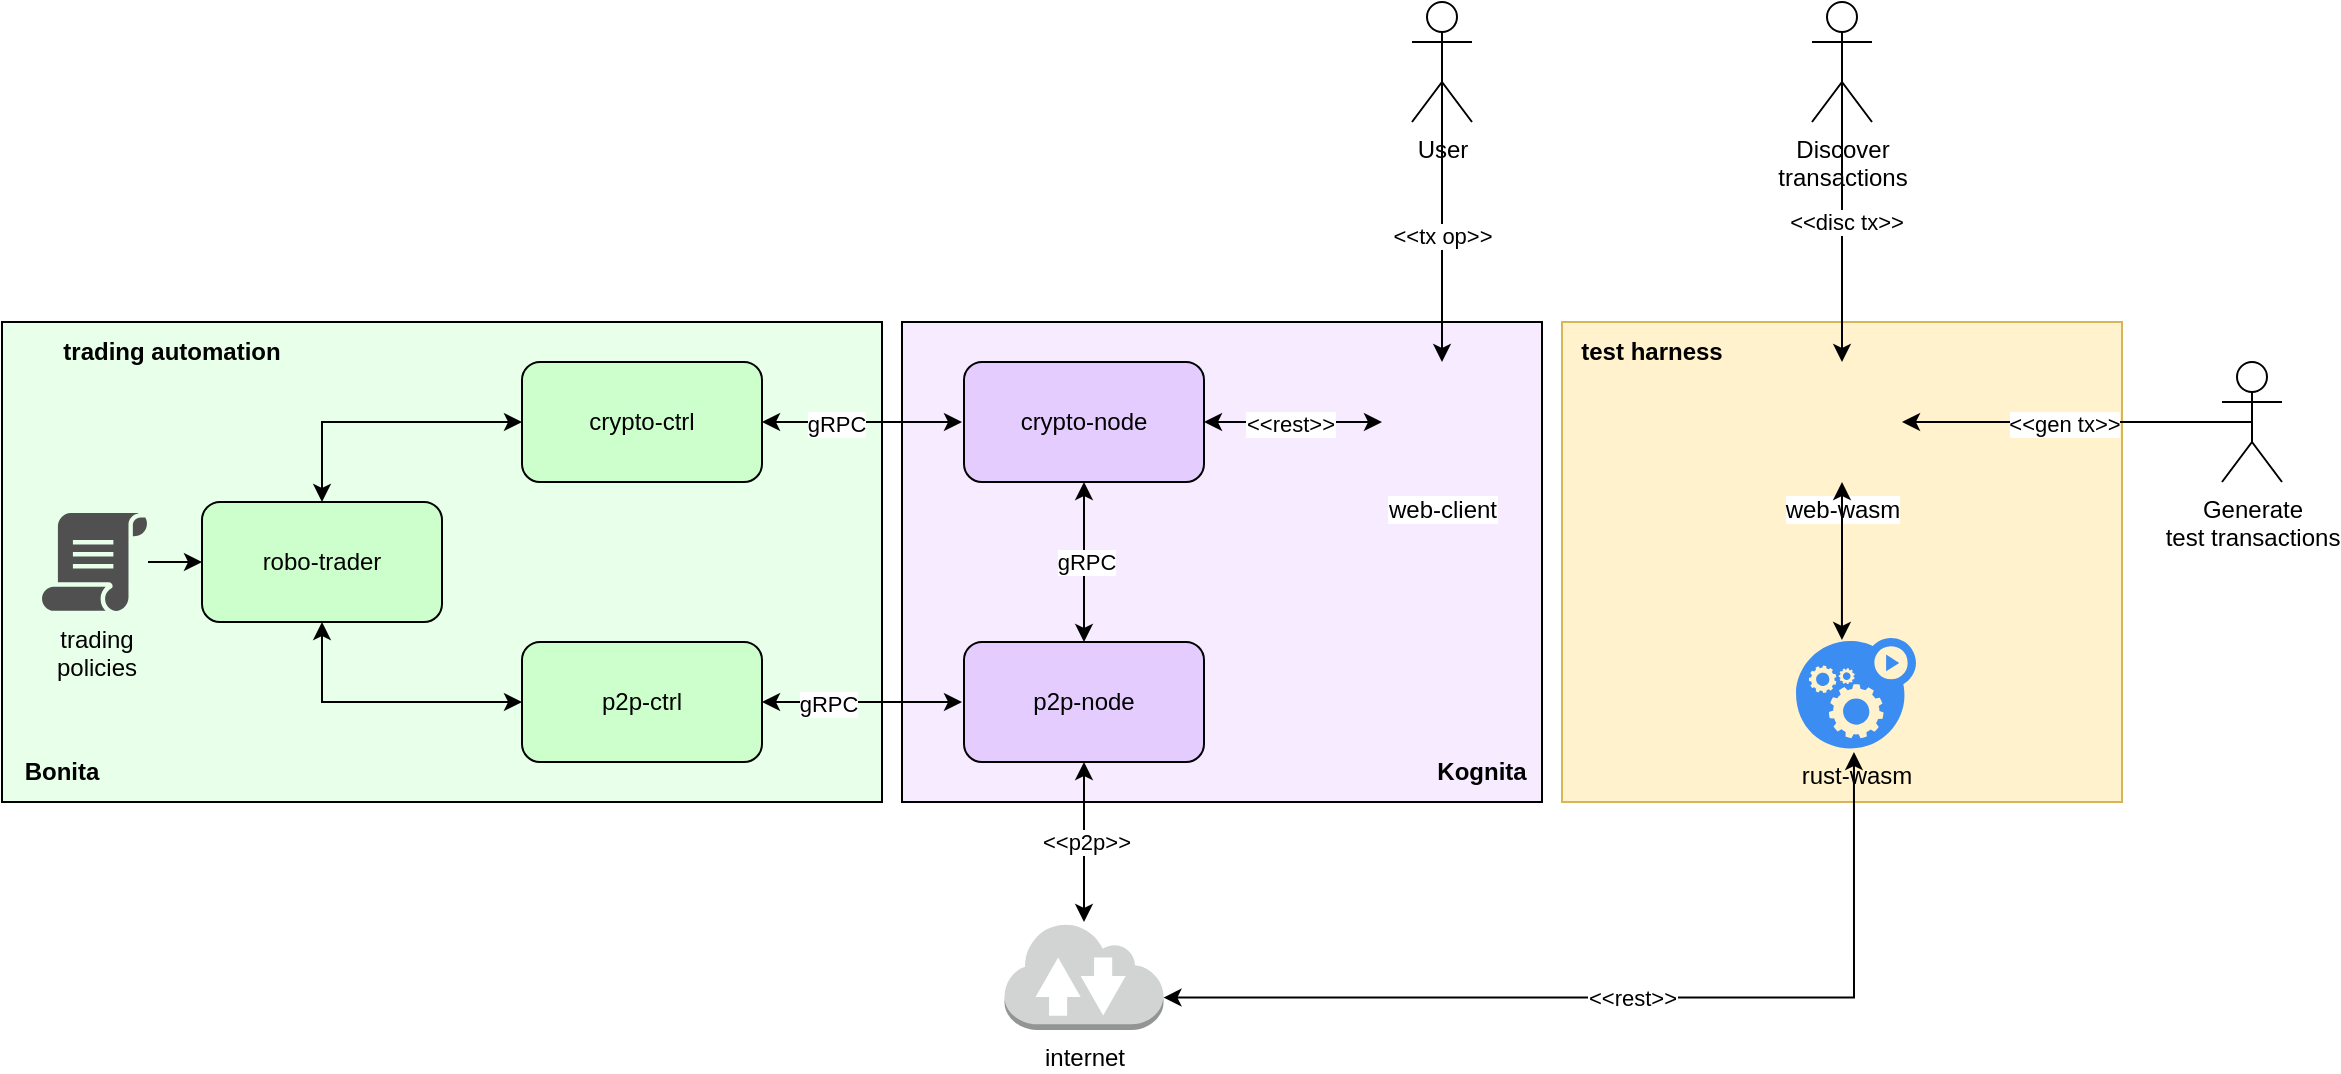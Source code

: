 <mxfile pages="2">
    <diagram name="Architecture" id="we416D_yqi3mpdZeRW4C">
        <mxGraphModel dx="1463" dy="366" grid="1" gridSize="10" guides="1" tooltips="1" connect="1" arrows="1" fold="1" page="1" pageScale="1" pageWidth="827" pageHeight="1169" math="0" shadow="0">
            <root>
                <mxCell id="0"/>
                <mxCell id="1" parent="0"/>
                <mxCell id="_jGsOZxFZmj6J6y8ooqI-25" value="" style="rounded=0;whiteSpace=wrap;html=1;fillColor=#F7EBFF;" parent="1" vertex="1">
                    <mxGeometry x="150" y="160" width="320" height="240" as="geometry"/>
                </mxCell>
                <mxCell id="_jGsOZxFZmj6J6y8ooqI-13" value="" style="rounded=0;whiteSpace=wrap;html=1;fillColor=#E8FFE9;" parent="1" vertex="1">
                    <mxGeometry x="-300" y="160" width="440" height="240" as="geometry"/>
                </mxCell>
                <mxCell id="_jGsOZxFZmj6J6y8ooqI-1" value="p2p-node" style="rounded=1;whiteSpace=wrap;html=1;fillColor=#E5CCFF;" parent="1" vertex="1">
                    <mxGeometry x="181" y="320" width="120" height="60" as="geometry"/>
                </mxCell>
                <mxCell id="_jGsOZxFZmj6J6y8ooqI-2" value="crypto-node" style="rounded=1;whiteSpace=wrap;html=1;fillColor=#E5CCFF;" parent="1" vertex="1">
                    <mxGeometry x="181" y="180" width="120" height="60" as="geometry"/>
                </mxCell>
                <mxCell id="_jGsOZxFZmj6J6y8ooqI-3" value="web-client" style="shape=image;html=1;verticalAlign=top;verticalLabelPosition=bottom;labelBackgroundColor=#ffffff;imageAspect=0;aspect=fixed;image=https://cdn1.iconfinder.com/data/icons/ionicons-fill-vol-2/512/logo-firefox-128.png" parent="1" vertex="1">
                    <mxGeometry x="390" y="180" width="60" height="60" as="geometry"/>
                </mxCell>
                <mxCell id="_jGsOZxFZmj6J6y8ooqI-4" value="internet" style="outlineConnect=0;dashed=0;verticalLabelPosition=bottom;verticalAlign=top;align=center;html=1;shape=mxgraph.aws3.internet_2;fillColor=#D2D3D3;gradientColor=none;" parent="1" vertex="1">
                    <mxGeometry x="201.25" y="460" width="79.5" height="54" as="geometry"/>
                </mxCell>
                <mxCell id="_jGsOZxFZmj6J6y8ooqI-5" value="" style="endArrow=classic;startArrow=classic;html=1;rounded=0;exitX=0.5;exitY=0;exitDx=0;exitDy=0;entryX=0.5;entryY=1;entryDx=0;entryDy=0;" parent="1" source="_jGsOZxFZmj6J6y8ooqI-1" target="_jGsOZxFZmj6J6y8ooqI-2" edge="1">
                    <mxGeometry width="50" height="50" relative="1" as="geometry">
                        <mxPoint x="210" y="310" as="sourcePoint"/>
                        <mxPoint x="260" y="260" as="targetPoint"/>
                    </mxGeometry>
                </mxCell>
                <mxCell id="_jGsOZxFZmj6J6y8ooqI-20" value="gRPC" style="edgeLabel;html=1;align=center;verticalAlign=middle;resizable=0;points=[];" parent="_jGsOZxFZmj6J6y8ooqI-5" vertex="1" connectable="0">
                    <mxGeometry y="-1" relative="1" as="geometry">
                        <mxPoint as="offset"/>
                    </mxGeometry>
                </mxCell>
                <mxCell id="_jGsOZxFZmj6J6y8ooqI-6" value="" style="endArrow=classic;startArrow=classic;html=1;rounded=0;exitX=1;exitY=0.5;exitDx=0;exitDy=0;entryX=0;entryY=0.5;entryDx=0;entryDy=0;" parent="1" source="_jGsOZxFZmj6J6y8ooqI-2" target="_jGsOZxFZmj6J6y8ooqI-3" edge="1">
                    <mxGeometry width="50" height="50" relative="1" as="geometry">
                        <mxPoint x="320" y="160" as="sourcePoint"/>
                        <mxPoint x="370" y="110" as="targetPoint"/>
                    </mxGeometry>
                </mxCell>
                <mxCell id="_jGsOZxFZmj6J6y8ooqI-21" value="&amp;lt;&amp;lt;rest&amp;gt;&amp;gt;" style="edgeLabel;html=1;align=center;verticalAlign=middle;resizable=0;points=[];" parent="_jGsOZxFZmj6J6y8ooqI-6" vertex="1" connectable="0">
                    <mxGeometry x="-0.034" y="-1" relative="1" as="geometry">
                        <mxPoint as="offset"/>
                    </mxGeometry>
                </mxCell>
                <mxCell id="_jGsOZxFZmj6J6y8ooqI-7" value="" style="endArrow=classic;startArrow=classic;html=1;rounded=0;entryX=0.5;entryY=1;entryDx=0;entryDy=0;" parent="1" source="_jGsOZxFZmj6J6y8ooqI-4" target="_jGsOZxFZmj6J6y8ooqI-1" edge="1">
                    <mxGeometry width="50" height="50" relative="1" as="geometry">
                        <mxPoint x="260" y="460" as="sourcePoint"/>
                        <mxPoint x="310" y="410" as="targetPoint"/>
                    </mxGeometry>
                </mxCell>
                <mxCell id="_jGsOZxFZmj6J6y8ooqI-24" value="&amp;lt;&amp;lt;p2p&amp;gt;&amp;gt;" style="edgeLabel;html=1;align=center;verticalAlign=middle;resizable=0;points=[];" parent="_jGsOZxFZmj6J6y8ooqI-7" vertex="1" connectable="0">
                    <mxGeometry y="-1" relative="1" as="geometry">
                        <mxPoint as="offset"/>
                    </mxGeometry>
                </mxCell>
                <mxCell id="_jGsOZxFZmj6J6y8ooqI-8" value="p2p-ctrl" style="rounded=1;whiteSpace=wrap;html=1;fillColor=#CCFFCC;" parent="1" vertex="1">
                    <mxGeometry x="-40" y="320" width="120" height="60" as="geometry"/>
                </mxCell>
                <mxCell id="_jGsOZxFZmj6J6y8ooqI-9" value="" style="endArrow=classic;startArrow=classic;html=1;rounded=0;exitX=1;exitY=0.5;exitDx=0;exitDy=0;" parent="1" source="_jGsOZxFZmj6J6y8ooqI-8" edge="1">
                    <mxGeometry width="50" height="50" relative="1" as="geometry">
                        <mxPoint x="100" y="340" as="sourcePoint"/>
                        <mxPoint x="180" y="350" as="targetPoint"/>
                    </mxGeometry>
                </mxCell>
                <mxCell id="_jGsOZxFZmj6J6y8ooqI-23" value="gRPC" style="edgeLabel;html=1;align=center;verticalAlign=middle;resizable=0;points=[];" parent="_jGsOZxFZmj6J6y8ooqI-9" vertex="1" connectable="0">
                    <mxGeometry x="-0.34" y="-1" relative="1" as="geometry">
                        <mxPoint as="offset"/>
                    </mxGeometry>
                </mxCell>
                <mxCell id="_jGsOZxFZmj6J6y8ooqI-10" value="crypto-ctrl" style="rounded=1;whiteSpace=wrap;html=1;fillColor=#CCFFCC;" parent="1" vertex="1">
                    <mxGeometry x="-40" y="180" width="120" height="60" as="geometry"/>
                </mxCell>
                <mxCell id="_jGsOZxFZmj6J6y8ooqI-11" value="" style="endArrow=classic;startArrow=classic;html=1;rounded=0;exitX=1;exitY=0.5;exitDx=0;exitDy=0;" parent="1" source="_jGsOZxFZmj6J6y8ooqI-10" edge="1">
                    <mxGeometry width="50" height="50" relative="1" as="geometry">
                        <mxPoint x="140" y="160" as="sourcePoint"/>
                        <mxPoint x="180" y="210" as="targetPoint"/>
                    </mxGeometry>
                </mxCell>
                <mxCell id="_jGsOZxFZmj6J6y8ooqI-22" value="gRPC" style="edgeLabel;html=1;align=center;verticalAlign=middle;resizable=0;points=[];" parent="_jGsOZxFZmj6J6y8ooqI-11" vertex="1" connectable="0">
                    <mxGeometry x="-0.26" y="-1" relative="1" as="geometry">
                        <mxPoint as="offset"/>
                    </mxGeometry>
                </mxCell>
                <mxCell id="_jGsOZxFZmj6J6y8ooqI-12" value="robo-trader" style="rounded=1;whiteSpace=wrap;html=1;fillColor=#CCFFCC;" parent="1" vertex="1">
                    <mxGeometry x="-200" y="250" width="120" height="60" as="geometry"/>
                </mxCell>
                <mxCell id="_jGsOZxFZmj6J6y8ooqI-14" value="" style="endArrow=classic;startArrow=classic;html=1;rounded=0;exitX=0;exitY=0.5;exitDx=0;exitDy=0;entryX=0.5;entryY=0;entryDx=0;entryDy=0;edgeStyle=orthogonalEdgeStyle;" parent="1" source="_jGsOZxFZmj6J6y8ooqI-10" target="_jGsOZxFZmj6J6y8ooqI-12" edge="1">
                    <mxGeometry width="50" height="50" relative="1" as="geometry">
                        <mxPoint x="-160" y="230" as="sourcePoint"/>
                        <mxPoint x="-110" y="180" as="targetPoint"/>
                    </mxGeometry>
                </mxCell>
                <mxCell id="_jGsOZxFZmj6J6y8ooqI-15" value="" style="endArrow=classic;startArrow=classic;html=1;rounded=0;entryX=0;entryY=0.5;entryDx=0;entryDy=0;exitX=0.5;exitY=1;exitDx=0;exitDy=0;edgeStyle=orthogonalEdgeStyle;" parent="1" source="_jGsOZxFZmj6J6y8ooqI-12" target="_jGsOZxFZmj6J6y8ooqI-8" edge="1">
                    <mxGeometry width="50" height="50" relative="1" as="geometry">
                        <mxPoint x="-160" y="380" as="sourcePoint"/>
                        <mxPoint x="-110" y="330" as="targetPoint"/>
                    </mxGeometry>
                </mxCell>
                <mxCell id="_jGsOZxFZmj6J6y8ooqI-16" value="trading&lt;br&gt;policies" style="sketch=0;pointerEvents=1;shadow=0;dashed=0;html=1;strokeColor=none;fillColor=#505050;labelPosition=center;verticalLabelPosition=bottom;verticalAlign=top;outlineConnect=0;align=center;shape=mxgraph.office.concepts.script;" parent="1" vertex="1">
                    <mxGeometry x="-280" y="255.5" width="53" height="49" as="geometry"/>
                </mxCell>
                <mxCell id="_jGsOZxFZmj6J6y8ooqI-17" value="" style="endArrow=classic;html=1;rounded=0;entryX=0;entryY=0.5;entryDx=0;entryDy=0;" parent="1" source="_jGsOZxFZmj6J6y8ooqI-16" target="_jGsOZxFZmj6J6y8ooqI-12" edge="1">
                    <mxGeometry width="50" height="50" relative="1" as="geometry">
                        <mxPoint x="-260" y="290" as="sourcePoint"/>
                        <mxPoint x="-210" y="240" as="targetPoint"/>
                    </mxGeometry>
                </mxCell>
                <mxCell id="_jGsOZxFZmj6J6y8ooqI-18" value="&lt;b&gt;trading automation&lt;/b&gt;" style="text;html=1;strokeColor=none;fillColor=none;align=center;verticalAlign=middle;whiteSpace=wrap;rounded=0;" parent="1" vertex="1">
                    <mxGeometry x="-300" y="160" width="170" height="30" as="geometry"/>
                </mxCell>
                <mxCell id="_jGsOZxFZmj6J6y8ooqI-26" value="&lt;b&gt;Kognita&lt;/b&gt;" style="text;html=1;strokeColor=none;fillColor=none;align=center;verticalAlign=middle;whiteSpace=wrap;rounded=0;" parent="1" vertex="1">
                    <mxGeometry x="410" y="370" width="60" height="30" as="geometry"/>
                </mxCell>
                <mxCell id="_jGsOZxFZmj6J6y8ooqI-27" value="&lt;b&gt;Bonita&lt;/b&gt;" style="text;html=1;strokeColor=none;fillColor=none;align=center;verticalAlign=middle;whiteSpace=wrap;rounded=0;" parent="1" vertex="1">
                    <mxGeometry x="-300" y="370" width="60" height="30" as="geometry"/>
                </mxCell>
                <mxCell id="k2nenvRmkDnW_HlU0SD9-1" value="" style="rounded=0;whiteSpace=wrap;html=1;fillColor=#fff2cc;strokeColor=#d6b656;" parent="1" vertex="1">
                    <mxGeometry x="480" y="160" width="280" height="240" as="geometry"/>
                </mxCell>
                <mxCell id="k2nenvRmkDnW_HlU0SD9-2" value="web-wasm" style="shape=image;html=1;verticalAlign=top;verticalLabelPosition=bottom;labelBackgroundColor=#ffffff;imageAspect=0;aspect=fixed;image=https://cdn1.iconfinder.com/data/icons/ionicons-fill-vol-2/512/logo-firefox-128.png" parent="1" vertex="1">
                    <mxGeometry x="590" y="180" width="60" height="60" as="geometry"/>
                </mxCell>
                <mxCell id="k2nenvRmkDnW_HlU0SD9-3" value="rust-wasm" style="sketch=0;html=1;aspect=fixed;strokeColor=none;shadow=0;fillColor=#3B8DF1;verticalAlign=top;labelPosition=center;verticalLabelPosition=bottom;shape=mxgraph.gcp2.gear_load" parent="1" vertex="1">
                    <mxGeometry x="597" y="318" width="60" height="55.2" as="geometry"/>
                </mxCell>
                <mxCell id="k2nenvRmkDnW_HlU0SD9-5" value="" style="endArrow=classic;startArrow=classic;html=1;rounded=0;exitX=0.383;exitY=0.018;exitDx=0;exitDy=0;exitPerimeter=0;entryX=0.5;entryY=1;entryDx=0;entryDy=0;" parent="1" source="k2nenvRmkDnW_HlU0SD9-3" target="k2nenvRmkDnW_HlU0SD9-2" edge="1">
                    <mxGeometry width="50" height="50" relative="1" as="geometry">
                        <mxPoint x="650" y="260" as="sourcePoint"/>
                        <mxPoint x="700" y="210" as="targetPoint"/>
                    </mxGeometry>
                </mxCell>
                <mxCell id="k2nenvRmkDnW_HlU0SD9-7" value="&lt;b&gt;test harness&lt;/b&gt;" style="text;html=1;strokeColor=none;fillColor=none;align=center;verticalAlign=middle;whiteSpace=wrap;rounded=0;" parent="1" vertex="1">
                    <mxGeometry x="480" y="160" width="90" height="30" as="geometry"/>
                </mxCell>
                <mxCell id="k2nenvRmkDnW_HlU0SD9-8" value="Generate&lt;br&gt;test transactions" style="shape=umlActor;verticalLabelPosition=bottom;verticalAlign=top;html=1;outlineConnect=0;" parent="1" vertex="1">
                    <mxGeometry x="810" y="180" width="30" height="60" as="geometry"/>
                </mxCell>
                <mxCell id="k2nenvRmkDnW_HlU0SD9-9" value="" style="endArrow=classic;html=1;rounded=0;exitX=0.5;exitY=0.5;exitDx=0;exitDy=0;exitPerimeter=0;" parent="1" source="k2nenvRmkDnW_HlU0SD9-8" target="k2nenvRmkDnW_HlU0SD9-2" edge="1">
                    <mxGeometry width="50" height="50" relative="1" as="geometry">
                        <mxPoint x="760" y="140" as="sourcePoint"/>
                        <mxPoint x="810" y="90" as="targetPoint"/>
                    </mxGeometry>
                </mxCell>
                <mxCell id="k2nenvRmkDnW_HlU0SD9-10" value="&amp;lt;&amp;lt;gen tx&amp;gt;&amp;gt;" style="edgeLabel;html=1;align=center;verticalAlign=middle;resizable=0;points=[];" parent="k2nenvRmkDnW_HlU0SD9-9" vertex="1" connectable="0">
                    <mxGeometry x="0.074" y="1" relative="1" as="geometry">
                        <mxPoint as="offset"/>
                    </mxGeometry>
                </mxCell>
                <mxCell id="k2nenvRmkDnW_HlU0SD9-11" value="&amp;lt;&amp;lt;rest&amp;gt;&amp;gt;" style="endArrow=classic;startArrow=classic;html=1;rounded=0;entryX=0.483;entryY=1.033;entryDx=0;entryDy=0;entryPerimeter=0;exitX=1;exitY=0.7;exitDx=0;exitDy=0;exitPerimeter=0;edgeStyle=orthogonalEdgeStyle;" parent="1" source="_jGsOZxFZmj6J6y8ooqI-4" target="k2nenvRmkDnW_HlU0SD9-3" edge="1">
                    <mxGeometry width="50" height="50" relative="1" as="geometry">
                        <mxPoint x="560" y="520" as="sourcePoint"/>
                        <mxPoint x="610" y="470" as="targetPoint"/>
                    </mxGeometry>
                </mxCell>
                <mxCell id="k2nenvRmkDnW_HlU0SD9-12" value="Discover&lt;br&gt;transactions" style="shape=umlActor;verticalLabelPosition=bottom;verticalAlign=top;html=1;outlineConnect=0;" parent="1" vertex="1">
                    <mxGeometry x="605" width="30" height="60" as="geometry"/>
                </mxCell>
                <mxCell id="k2nenvRmkDnW_HlU0SD9-14" value="" style="endArrow=classic;html=1;rounded=0;exitX=0.5;exitY=0.5;exitDx=0;exitDy=0;exitPerimeter=0;entryX=0.5;entryY=0;entryDx=0;entryDy=0;" parent="1" source="k2nenvRmkDnW_HlU0SD9-12" target="k2nenvRmkDnW_HlU0SD9-2" edge="1">
                    <mxGeometry width="50" height="50" relative="1" as="geometry">
                        <mxPoint x="670" y="90" as="sourcePoint"/>
                        <mxPoint x="720" y="40" as="targetPoint"/>
                    </mxGeometry>
                </mxCell>
                <mxCell id="k2nenvRmkDnW_HlU0SD9-15" value="&amp;lt;&amp;lt;disc tx&amp;gt;&amp;gt;" style="edgeLabel;html=1;align=center;verticalAlign=middle;resizable=0;points=[];" parent="k2nenvRmkDnW_HlU0SD9-14" vertex="1" connectable="0">
                    <mxGeometry x="0.067" y="2" relative="1" as="geometry">
                        <mxPoint as="offset"/>
                    </mxGeometry>
                </mxCell>
                <mxCell id="k2nenvRmkDnW_HlU0SD9-17" value="User" style="shape=umlActor;verticalLabelPosition=bottom;verticalAlign=top;html=1;outlineConnect=0;" parent="1" vertex="1">
                    <mxGeometry x="405" width="30" height="60" as="geometry"/>
                </mxCell>
                <mxCell id="k2nenvRmkDnW_HlU0SD9-18" value="" style="endArrow=classic;html=1;rounded=0;exitX=0.5;exitY=0.5;exitDx=0;exitDy=0;exitPerimeter=0;entryX=0.5;entryY=0;entryDx=0;entryDy=0;" parent="1" source="k2nenvRmkDnW_HlU0SD9-17" target="_jGsOZxFZmj6J6y8ooqI-3" edge="1">
                    <mxGeometry width="50" height="50" relative="1" as="geometry">
                        <mxPoint x="300" y="70" as="sourcePoint"/>
                        <mxPoint x="350" y="20" as="targetPoint"/>
                    </mxGeometry>
                </mxCell>
                <mxCell id="k2nenvRmkDnW_HlU0SD9-19" value="&amp;lt;&amp;lt;tx op&amp;gt;&amp;gt;" style="edgeLabel;html=1;align=center;verticalAlign=middle;resizable=0;points=[];" parent="k2nenvRmkDnW_HlU0SD9-18" vertex="1" connectable="0">
                    <mxGeometry x="0.16" relative="1" as="geometry">
                        <mxPoint as="offset"/>
                    </mxGeometry>
                </mxCell>
            </root>
        </mxGraphModel>
    </diagram>
    <diagram id="tTs1tlkD7NMXMBrcVH-R" name="TxGen UI Mock">
        <mxGraphModel dx="1242" dy="2000" grid="1" gridSize="10" guides="1" tooltips="1" connect="1" arrows="1" fold="1" page="1" pageScale="1" pageWidth="827" pageHeight="1169" math="0" shadow="0">
            <root>
                <mxCell id="0"/>
                <mxCell id="1" parent="0"/>
                <mxCell id="WOrI5qkrQEj9EFeGQhj5-34" value="" style="rounded=0;whiteSpace=wrap;html=1;" vertex="1" parent="1">
                    <mxGeometry x="220" y="400" width="440" height="70" as="geometry"/>
                </mxCell>
                <mxCell id="WOrI5qkrQEj9EFeGQhj5-1" value="" style="strokeWidth=1;shadow=0;dashed=0;align=center;html=1;shape=mxgraph.mockup.containers.marginRect2;rectMarginLeft=67;strokeColor=#666666;gradientColor=none;whiteSpace=wrap;" vertex="1" parent="1">
                    <mxGeometry x="130" y="60" width="540" height="320" as="geometry"/>
                </mxCell>
                <mxCell id="WOrI5qkrQEj9EFeGQhj5-33" value="" style="rounded=0;whiteSpace=wrap;html=1;" vertex="1" parent="WOrI5qkrQEj9EFeGQhj5-1">
                    <mxGeometry x="90" y="225" width="440" height="75" as="geometry"/>
                </mxCell>
                <mxCell id="WOrI5qkrQEj9EFeGQhj5-2" value="Tab 1" style="strokeColor=inherit;fillColor=inherit;gradientColor=inherit;strokeWidth=1;shadow=0;dashed=0;align=center;html=1;shape=mxgraph.mockup.containers.rrect;rSize=0;fontSize=17;fontColor=#666666;" vertex="1" parent="WOrI5qkrQEj9EFeGQhj5-1">
                    <mxGeometry width="90" height="25" relative="1" as="geometry">
                        <mxPoint x="-30" y="10" as="offset"/>
                    </mxGeometry>
                </mxCell>
                <mxCell id="WOrI5qkrQEj9EFeGQhj5-3" value="Generate" style="strokeWidth=1;shadow=0;dashed=0;align=center;html=1;shape=mxgraph.mockup.containers.rrect;rSize=0;fontSize=17;fontColor=#ffffff;strokeColor=#008cff;fillColor=#008cff;" vertex="1" parent="WOrI5qkrQEj9EFeGQhj5-1">
                    <mxGeometry width="90" height="25" relative="1" as="geometry">
                        <mxPoint x="-30" y="40" as="offset"/>
                    </mxGeometry>
                </mxCell>
                <mxCell id="WOrI5qkrQEj9EFeGQhj5-4" value="Tab 3" style="strokeColor=inherit;fillColor=inherit;gradientColor=inherit;strokeWidth=1;shadow=0;dashed=0;align=center;html=1;shape=mxgraph.mockup.containers.rrect;rSize=0;fontSize=17;fontColor=#666666;" vertex="1" parent="WOrI5qkrQEj9EFeGQhj5-1">
                    <mxGeometry width="90" height="25" relative="1" as="geometry">
                        <mxPoint x="-30" y="70" as="offset"/>
                    </mxGeometry>
                </mxCell>
                <mxCell id="WOrI5qkrQEj9EFeGQhj5-5" value="" style="strokeWidth=1;shadow=0;dashed=0;align=center;html=1;shape=mxgraph.mockup.containers.leftButton;rSize=5;strokeColor=#008cff;fillColor=#008cff;resizeHeight=1;movable=0;deletable=0;" vertex="1" parent="WOrI5qkrQEj9EFeGQhj5-1">
                    <mxGeometry width="10" height="320" relative="1" as="geometry">
                        <mxPoint x="60" as="offset"/>
                    </mxGeometry>
                </mxCell>
                <mxCell id="WOrI5qkrQEj9EFeGQhj5-6" value="TX Type 1" style="strokeWidth=1;shadow=0;dashed=0;align=center;html=1;shape=mxgraph.mockup.forms.comboBox;strokeColor=#999999;fillColor=#ddeeff;align=left;fillColor2=#aaddff;mainText=;fontColor=#666666;fontSize=17;spacingLeft=3;" vertex="1" parent="WOrI5qkrQEj9EFeGQhj5-1">
                    <mxGeometry x="100" y="140" width="150" height="30" as="geometry"/>
                </mxCell>
                <mxCell id="WOrI5qkrQEj9EFeGQhj5-7" value="&lt;table cellpadding=&quot;0&quot; cellspacing=&quot;0&quot; style=&quot;width:100%;height:100%;&quot;&gt;&lt;tr&gt;&lt;td style=&quot;width:85%&quot;&gt;100&lt;/td&gt;&lt;td style=&quot;width:15%&quot;&gt;&lt;/td&gt;&lt;/tr&gt;&lt;/table&gt;" style="strokeWidth=1;shadow=0;dashed=0;align=center;html=1;shape=mxgraph.mockup.forms.spinner;strokeColor=#999999;spinLayout=right;spinStyle=normal;adjStyle=triangle;fillColor=#aaddff;fontSize=17;fontColor=#666666;mainText=;html=1;overflow=fill;" vertex="1" parent="WOrI5qkrQEj9EFeGQhj5-1">
                    <mxGeometry x="355" y="140" width="150" height="30" as="geometry"/>
                </mxCell>
                <mxCell id="WOrI5qkrQEj9EFeGQhj5-8" value="Transaction Template to use" style="text;html=1;strokeColor=none;fillColor=none;align=center;verticalAlign=middle;whiteSpace=wrap;rounded=0;" vertex="1" parent="WOrI5qkrQEj9EFeGQhj5-1">
                    <mxGeometry x="95" y="110" width="160" height="30" as="geometry"/>
                </mxCell>
                <mxCell id="WOrI5qkrQEj9EFeGQhj5-9" value="Num of transactions to generate" style="text;html=1;strokeColor=none;fillColor=none;align=center;verticalAlign=middle;whiteSpace=wrap;rounded=0;" vertex="1" parent="WOrI5qkrQEj9EFeGQhj5-1">
                    <mxGeometry x="340" y="110" width="180" height="30" as="geometry"/>
                </mxCell>
                <mxCell id="WOrI5qkrQEj9EFeGQhj5-11" value="START" style="strokeWidth=1;shadow=0;dashed=0;align=center;html=1;shape=mxgraph.mockup.buttons.button;strokeColor=#666666;fontColor=#ffffff;mainText=;buttonStyle=round;fontSize=17;fontStyle=1;fillColor=#00FF00;whiteSpace=wrap;" vertex="1" parent="WOrI5qkrQEj9EFeGQhj5-1">
                    <mxGeometry x="100" y="240" width="150" height="50" as="geometry"/>
                </mxCell>
                <mxCell id="WOrI5qkrQEj9EFeGQhj5-12" value="STOP" style="strokeWidth=1;shadow=0;dashed=0;align=center;html=1;shape=mxgraph.mockup.buttons.button;strokeColor=#666666;fontColor=#ffffff;mainText=;buttonStyle=round;fontSize=17;fontStyle=1;fillColor=#E6E6E6;whiteSpace=wrap;gradientColor=none;" vertex="1" parent="WOrI5qkrQEj9EFeGQhj5-1">
                    <mxGeometry x="355" y="240" width="150" height="50" as="geometry"/>
                </mxCell>
                <mxCell id="WOrI5qkrQEj9EFeGQhj5-14" value="75" style="text;html=1;strokeColor=none;fillColor=none;align=center;verticalAlign=middle;whiteSpace=wrap;rounded=0;" vertex="1" parent="WOrI5qkrQEj9EFeGQhj5-1">
                    <mxGeometry x="460" y="195" width="60" height="30" as="geometry"/>
                </mxCell>
                <mxCell id="WOrI5qkrQEj9EFeGQhj5-15" value="" style="verticalLabelPosition=bottom;shadow=0;dashed=0;align=center;html=1;verticalAlign=top;strokeWidth=1;shape=mxgraph.mockup.misc.progressBar;fillColor=#cccccc;strokeColor=none;fillColor2=#99ddff;barPos=80;" vertex="1" parent="WOrI5qkrQEj9EFeGQhj5-1">
                    <mxGeometry x="100" y="200" width="360" height="20" as="geometry"/>
                </mxCell>
                <mxCell id="WOrI5qkrQEj9EFeGQhj5-17" value="10.1.1.10:50551" style="strokeWidth=1;shadow=0;dashed=0;align=center;html=1;shape=mxgraph.mockup.text.textBox;fontColor=#666666;align=left;fontSize=17;spacingLeft=4;spacingTop=-3;whiteSpace=wrap;strokeColor=#666666;mainText=" vertex="1" parent="WOrI5qkrQEj9EFeGQhj5-1">
                    <mxGeometry x="95" y="60" width="150" height="30" as="geometry"/>
                </mxCell>
                <mxCell id="WOrI5qkrQEj9EFeGQhj5-18" value="Node to use" style="text;html=1;strokeColor=none;fillColor=none;align=center;verticalAlign=middle;whiteSpace=wrap;rounded=0;" vertex="1" parent="WOrI5qkrQEj9EFeGQhj5-1">
                    <mxGeometry x="80" y="30" width="100" height="30" as="geometry"/>
                </mxCell>
                <mxCell id="WOrI5qkrQEj9EFeGQhj5-19" value="PING" style="strokeWidth=1;shadow=0;dashed=0;align=center;html=1;shape=mxgraph.mockup.buttons.button;strokeColor=#666666;fontColor=#ffffff;mainText=;buttonStyle=round;fontSize=17;fontStyle=1;fillColor=#008cff;whiteSpace=wrap;" vertex="1" parent="WOrI5qkrQEj9EFeGQhj5-1">
                    <mxGeometry x="355" y="50" width="150" height="50" as="geometry"/>
                </mxCell>
                <mxCell id="WOrI5qkrQEj9EFeGQhj5-30" value="Current progress" style="text;html=1;strokeColor=none;fillColor=none;align=center;verticalAlign=middle;whiteSpace=wrap;rounded=0;" vertex="1" parent="WOrI5qkrQEj9EFeGQhj5-1">
                    <mxGeometry x="80" y="180" width="140" height="30" as="geometry"/>
                </mxCell>
                <mxCell id="WOrI5qkrQEj9EFeGQhj5-20" value="10.1.1.10 alive" style="strokeWidth=1;shadow=0;dashed=0;align=center;html=1;shape=mxgraph.mockup.containers.rrect;rSize=0;strokeColor=#82b366;fontSize=17;verticalAlign=top;whiteSpace=wrap;fillColor=#d5e8d4;spacingTop=32;" vertex="1" parent="1">
                    <mxGeometry x="740" y="-190" width="250" height="160" as="geometry"/>
                </mxCell>
                <mxCell id="WOrI5qkrQEj9EFeGQhj5-21" value="PING STATUS" style="strokeWidth=1;shadow=0;dashed=0;align=center;html=1;shape=mxgraph.mockup.containers.rrect;rSize=0;fontSize=17;fontColor=#ffffff;strokeColor=#001DBC;align=left;spacingLeft=8;fillColor=#0050ef;resizeWidth=1;whiteSpace=wrap;" vertex="1" parent="WOrI5qkrQEj9EFeGQhj5-20">
                    <mxGeometry width="250" height="30" relative="1" as="geometry"/>
                </mxCell>
                <mxCell id="WOrI5qkrQEj9EFeGQhj5-22" value="" style="shape=ellipse;strokeColor=#008cff;resizable=0;fillColor=none;html=1;" vertex="1" parent="WOrI5qkrQEj9EFeGQhj5-21">
                    <mxGeometry x="1" y="0.5" width="20" height="20" relative="1" as="geometry">
                        <mxPoint x="-25" y="-10" as="offset"/>
                    </mxGeometry>
                </mxCell>
                <mxCell id="WOrI5qkrQEj9EFeGQhj5-23" value="OK" style="strokeWidth=1;shadow=0;dashed=0;align=center;html=1;shape=mxgraph.mockup.containers.rrect;rSize=0;fontSize=16;fontColor=#666666;strokeColor=#c4c4c4;resizable=0;whiteSpace=wrap;fillColor=#ffffff;" vertex="1" parent="WOrI5qkrQEj9EFeGQhj5-20">
                    <mxGeometry x="0.5" y="1" width="120" height="25" relative="1" as="geometry">
                        <mxPoint x="-60" y="-33" as="offset"/>
                    </mxGeometry>
                </mxCell>
                <mxCell id="WOrI5qkrQEj9EFeGQhj5-24" value="10.1.1.10 dead" style="strokeWidth=1;shadow=0;dashed=0;align=center;html=1;shape=mxgraph.mockup.containers.rrect;rSize=0;strokeColor=#b85450;fontSize=17;verticalAlign=top;whiteSpace=wrap;fillColor=#f8cecc;spacingTop=32;" vertex="1" parent="1">
                    <mxGeometry x="740" y="-10" width="250" height="160" as="geometry"/>
                </mxCell>
                <mxCell id="WOrI5qkrQEj9EFeGQhj5-25" value="PING STATUS" style="strokeWidth=1;shadow=0;dashed=0;align=center;html=1;shape=mxgraph.mockup.containers.rrect;rSize=0;fontSize=17;fontColor=#ffffff;strokeColor=#001DBC;align=left;spacingLeft=8;fillColor=#0050ef;resizeWidth=1;whiteSpace=wrap;" vertex="1" parent="WOrI5qkrQEj9EFeGQhj5-24">
                    <mxGeometry width="250" height="30" relative="1" as="geometry"/>
                </mxCell>
                <mxCell id="WOrI5qkrQEj9EFeGQhj5-26" value="" style="shape=ellipse;strokeColor=#008cff;resizable=0;fillColor=none;html=1;" vertex="1" parent="WOrI5qkrQEj9EFeGQhj5-25">
                    <mxGeometry x="1" y="0.5" width="20" height="20" relative="1" as="geometry">
                        <mxPoint x="-25" y="-10" as="offset"/>
                    </mxGeometry>
                </mxCell>
                <mxCell id="WOrI5qkrQEj9EFeGQhj5-27" value="OK" style="strokeWidth=1;shadow=0;dashed=0;align=center;html=1;shape=mxgraph.mockup.containers.rrect;rSize=0;fontSize=16;fontColor=#666666;strokeColor=#c4c4c4;resizable=0;whiteSpace=wrap;fillColor=#ffffff;" vertex="1" parent="WOrI5qkrQEj9EFeGQhj5-24">
                    <mxGeometry x="0.5" y="1" width="120" height="25" relative="1" as="geometry">
                        <mxPoint x="-60" y="-33" as="offset"/>
                    </mxGeometry>
                </mxCell>
                <mxCell id="WOrI5qkrQEj9EFeGQhj5-28" value="onClick" style="strokeWidth=1;shadow=0;dashed=0;align=center;html=1;shape=mxgraph.mockup.text.callout;linkText=;textSize=17;textColor=#666666;callDir=NE;callStyle=line;fontSize=17;fontColor=#666666;align=right;verticalAlign=top;strokeColor=#666666;" vertex="1" parent="1">
                    <mxGeometry x="540" y="-120" width="200" height="230" as="geometry"/>
                </mxCell>
                <mxCell id="WOrI5qkrQEj9EFeGQhj5-29" value="onClick" style="strokeWidth=1;shadow=0;dashed=0;align=center;html=1;shape=mxgraph.mockup.text.callout;linkText=;textSize=17;textColor=#666666;callDir=NE;callStyle=line;fontSize=17;fontColor=#666666;align=right;verticalAlign=top;strokeColor=#666666;" vertex="1" parent="1">
                    <mxGeometry x="540" y="10" width="200" height="100" as="geometry"/>
                </mxCell>
                <mxCell id="WOrI5qkrQEj9EFeGQhj5-31" value="START" style="strokeWidth=1;shadow=0;dashed=0;align=center;html=1;shape=mxgraph.mockup.buttons.button;strokeColor=#666666;fontColor=#ffffff;mainText=;buttonStyle=round;fontSize=17;fontStyle=1;fillColor=#E6E6E6;whiteSpace=wrap;" vertex="1" parent="1">
                    <mxGeometry x="230" y="410" width="150" height="50" as="geometry"/>
                </mxCell>
                <mxCell id="WOrI5qkrQEj9EFeGQhj5-32" value="STOP" style="strokeWidth=1;shadow=0;dashed=0;align=center;html=1;shape=mxgraph.mockup.buttons.button;strokeColor=#666666;fontColor=#ffffff;mainText=;buttonStyle=round;fontSize=17;fontStyle=1;fillColor=#FF6666;whiteSpace=wrap;gradientColor=none;" vertex="1" parent="1">
                    <mxGeometry x="490" y="410" width="150" height="50" as="geometry"/>
                </mxCell>
                <mxCell id="WOrI5qkrQEj9EFeGQhj5-16" value="" style="verticalLabelPosition=bottom;shadow=0;dashed=0;align=center;html=1;verticalAlign=top;strokeWidth=1;shape=mxgraph.mockup.misc.loading_circle_2;pointerEvents=1" vertex="1" parent="1">
                    <mxGeometry x="414" y="420" width="40" height="40" as="geometry"/>
                </mxCell>
            </root>
        </mxGraphModel>
    </diagram>
</mxfile>